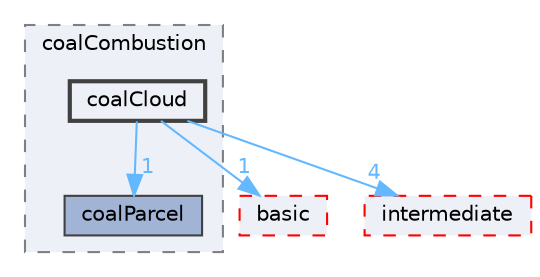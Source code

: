 digraph "src/lagrangian/coalCombustion/coalCloud"
{
 // LATEX_PDF_SIZE
  bgcolor="transparent";
  edge [fontname=Helvetica,fontsize=10,labelfontname=Helvetica,labelfontsize=10];
  node [fontname=Helvetica,fontsize=10,shape=box,height=0.2,width=0.4];
  compound=true
  subgraph clusterdir_6061a3ee916a9160a3a185551ff9959f {
    graph [ bgcolor="#edf0f7", pencolor="grey50", label="coalCombustion", fontname=Helvetica,fontsize=10 style="filled,dashed", URL="dir_6061a3ee916a9160a3a185551ff9959f.html",tooltip=""]
  dir_81b66f608873071c4b7b42d74a623022 [label="coalParcel", fillcolor="#a2b4d6", color="grey25", style="filled", URL="dir_81b66f608873071c4b7b42d74a623022.html",tooltip=""];
  dir_d955aeb57bdb7586aebf93bbce8278dd [label="coalCloud", fillcolor="#edf0f7", color="grey25", style="filled,bold", URL="dir_d955aeb57bdb7586aebf93bbce8278dd.html",tooltip=""];
  }
  dir_584e0ab0901b4327f36f4285cac7f2f8 [label="basic", fillcolor="#edf0f7", color="red", style="filled,dashed", URL="dir_584e0ab0901b4327f36f4285cac7f2f8.html",tooltip=""];
  dir_d3c32a493136c130c1f0d51f4f35c297 [label="intermediate", fillcolor="#edf0f7", color="red", style="filled,dashed", URL="dir_d3c32a493136c130c1f0d51f4f35c297.html",tooltip=""];
  dir_d955aeb57bdb7586aebf93bbce8278dd->dir_584e0ab0901b4327f36f4285cac7f2f8 [headlabel="1", labeldistance=1.5 headhref="dir_000514_000211.html" href="dir_000514_000211.html" color="steelblue1" fontcolor="steelblue1"];
  dir_d955aeb57bdb7586aebf93bbce8278dd->dir_81b66f608873071c4b7b42d74a623022 [headlabel="1", labeldistance=1.5 headhref="dir_000514_000519.html" href="dir_000514_000519.html" color="steelblue1" fontcolor="steelblue1"];
  dir_d955aeb57bdb7586aebf93bbce8278dd->dir_d3c32a493136c130c1f0d51f4f35c297 [headlabel="4", labeldistance=1.5 headhref="dir_000514_001913.html" href="dir_000514_001913.html" color="steelblue1" fontcolor="steelblue1"];
}
